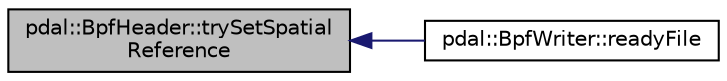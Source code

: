 digraph "pdal::BpfHeader::trySetSpatialReference"
{
  edge [fontname="Helvetica",fontsize="10",labelfontname="Helvetica",labelfontsize="10"];
  node [fontname="Helvetica",fontsize="10",shape=record];
  rankdir="LR";
  Node1 [label="pdal::BpfHeader::trySetSpatial\lReference",height=0.2,width=0.4,color="black", fillcolor="grey75", style="filled", fontcolor="black"];
  Node1 -> Node2 [dir="back",color="midnightblue",fontsize="10",style="solid",fontname="Helvetica"];
  Node2 [label="pdal::BpfWriter::readyFile",height=0.2,width=0.4,color="black", fillcolor="white", style="filled",URL="$classpdal_1_1BpfWriter.html#a4d02d7d6a8639c21605d5548bb463d71"];
}
